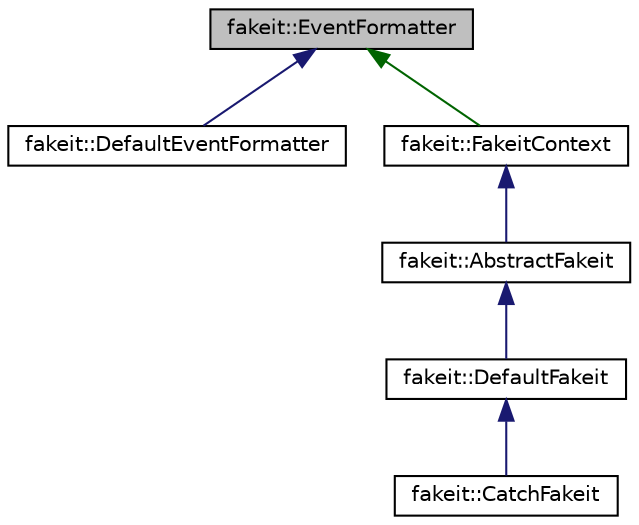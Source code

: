 digraph "fakeit::EventFormatter"
{
  edge [fontname="Helvetica",fontsize="10",labelfontname="Helvetica",labelfontsize="10"];
  node [fontname="Helvetica",fontsize="10",shape=record];
  Node1 [label="fakeit::EventFormatter",height=0.2,width=0.4,color="black", fillcolor="grey75", style="filled" fontcolor="black"];
  Node1 -> Node2 [dir="back",color="midnightblue",fontsize="10",style="solid",fontname="Helvetica"];
  Node2 [label="fakeit::DefaultEventFormatter",height=0.2,width=0.4,color="black", fillcolor="white", style="filled",URL="$dd/dce/structfakeit_1_1DefaultEventFormatter.html"];
  Node1 -> Node3 [dir="back",color="darkgreen",fontsize="10",style="solid",fontname="Helvetica"];
  Node3 [label="fakeit::FakeitContext",height=0.2,width=0.4,color="black", fillcolor="white", style="filled",URL="$dd/d25/structfakeit_1_1FakeitContext.html"];
  Node3 -> Node4 [dir="back",color="midnightblue",fontsize="10",style="solid",fontname="Helvetica"];
  Node4 [label="fakeit::AbstractFakeit",height=0.2,width=0.4,color="black", fillcolor="white", style="filled",URL="$d4/da2/classfakeit_1_1AbstractFakeit.html"];
  Node4 -> Node5 [dir="back",color="midnightblue",fontsize="10",style="solid",fontname="Helvetica"];
  Node5 [label="fakeit::DefaultFakeit",height=0.2,width=0.4,color="black", fillcolor="white", style="filled",URL="$dd/d58/classfakeit_1_1DefaultFakeit.html"];
  Node5 -> Node6 [dir="back",color="midnightblue",fontsize="10",style="solid",fontname="Helvetica"];
  Node6 [label="fakeit::CatchFakeit",height=0.2,width=0.4,color="black", fillcolor="white", style="filled",URL="$d6/da6/classfakeit_1_1CatchFakeit.html"];
}
